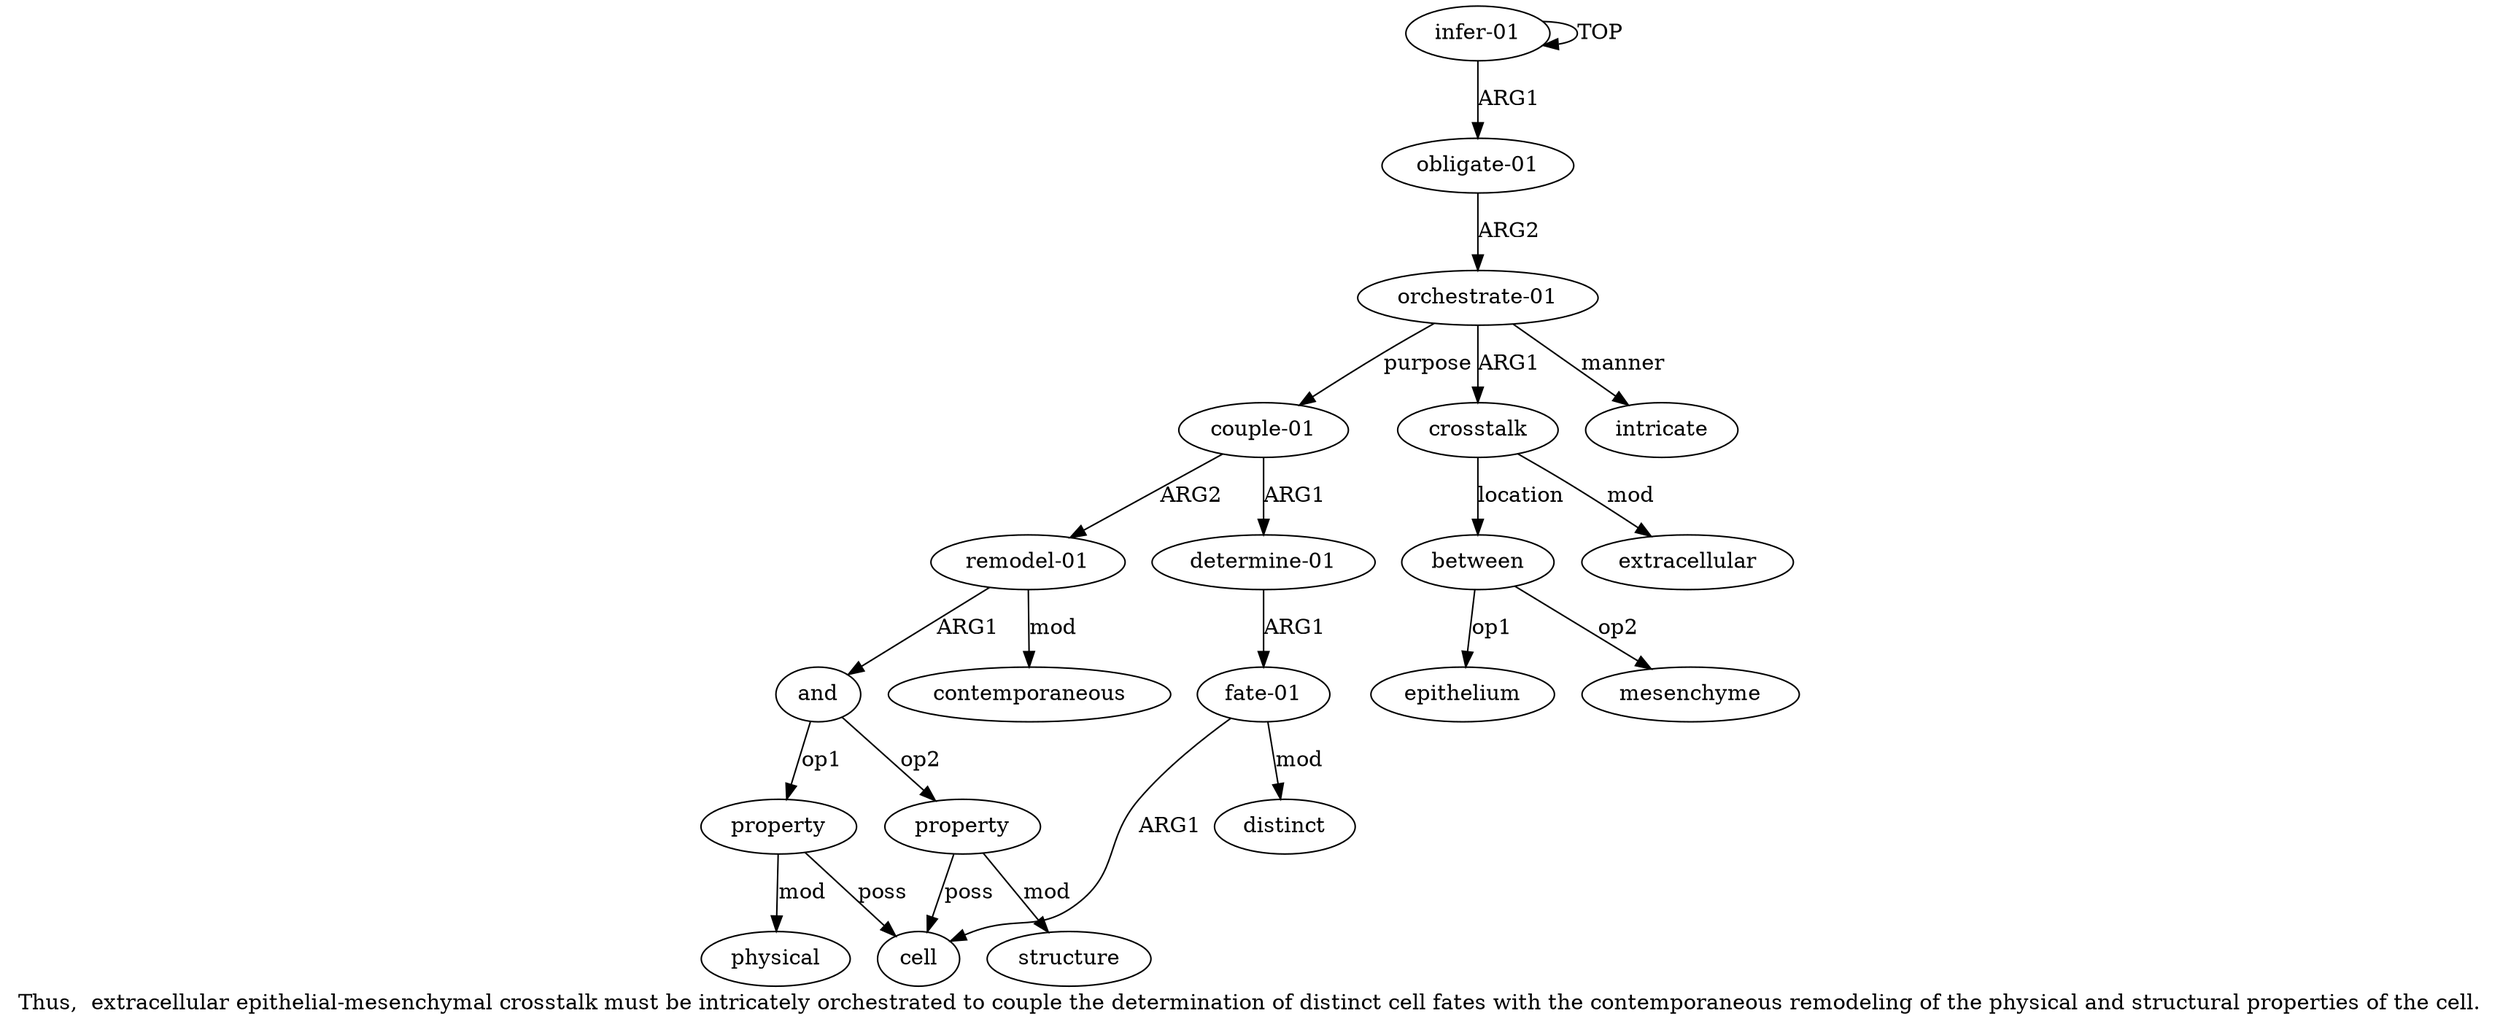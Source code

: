 digraph  {
	graph [label="Thus,  extracellular epithelial-mesenchymal crosstalk must be intricately orchestrated to couple the determination of distinct cell \
fates with the contemporaneous remodeling of the physical and structural properties of the cell."];
	node [label="\N"];
	a15	 [color=black,
		gold_ind=15,
		gold_label=and,
		label=and,
		test_ind=15,
		test_label=and];
	a16	 [color=black,
		gold_ind=16,
		gold_label=property,
		label=property,
		test_ind=16,
		test_label=property];
	a15 -> a16 [key=0,
	color=black,
	gold_label=op1,
	label=op1,
	test_label=op1];
a18 [color=black,
	gold_ind=18,
	gold_label=property,
	label=property,
	test_ind=18,
	test_label=property];
a15 -> a18 [key=0,
color=black,
gold_label=op2,
label=op2,
test_label=op2];
a14 [color=black,
gold_ind=14,
gold_label="remodel-01",
label="remodel-01",
test_ind=14,
test_label="remodel-01"];
a14 -> a15 [key=0,
color=black,
gold_label=ARG1,
label=ARG1,
test_label=ARG1];
a20 [color=black,
gold_ind=20,
gold_label=contemporaneous,
label=contemporaneous,
test_ind=20,
test_label=contemporaneous];
a14 -> a20 [key=0,
color=black,
gold_label=mod,
label=mod,
test_label=mod];
a17 [color=black,
gold_ind=17,
gold_label=physical,
label=physical,
test_ind=17,
test_label=physical];
a16 -> a17 [key=0,
color=black,
gold_label=mod,
label=mod,
test_label=mod];
a12 [color=black,
gold_ind=12,
gold_label=cell,
label=cell,
test_ind=12,
test_label=cell];
a16 -> a12 [key=0,
color=black,
gold_label=poss,
label=poss,
test_label=poss];
a11 [color=black,
gold_ind=11,
gold_label="fate-01",
label="fate-01",
test_ind=11,
test_label="fate-01"];
a13 [color=black,
gold_ind=13,
gold_label=distinct,
label=distinct,
test_ind=13,
test_label=distinct];
a11 -> a13 [key=0,
color=black,
gold_label=mod,
label=mod,
test_label=mod];
a11 -> a12 [key=0,
color=black,
gold_label=ARG1,
label=ARG1,
test_label=ARG1];
a10 [color=black,
gold_ind=10,
gold_label="determine-01",
label="determine-01",
test_ind=10,
test_label="determine-01"];
a10 -> a11 [key=0,
color=black,
gold_label=ARG1,
label=ARG1,
test_label=ARG1];
a19 [color=black,
gold_ind=19,
gold_label=structure,
label=structure,
test_ind=19,
test_label=structure];
a18 -> a12 [key=0,
color=black,
gold_label=poss,
label=poss,
test_label=poss];
a18 -> a19 [key=0,
color=black,
gold_label=mod,
label=mod,
test_label=mod];
a1 [color=black,
gold_ind=1,
gold_label="obligate-01",
label="obligate-01",
test_ind=1,
test_label="obligate-01"];
a2 [color=black,
gold_ind=2,
gold_label="orchestrate-01",
label="orchestrate-01",
test_ind=2,
test_label="orchestrate-01"];
a1 -> a2 [key=0,
color=black,
gold_label=ARG2,
label=ARG2,
test_label=ARG2];
a0 [color=black,
gold_ind=0,
gold_label="infer-01",
label="infer-01",
test_ind=0,
test_label="infer-01"];
a0 -> a1 [key=0,
color=black,
gold_label=ARG1,
label=ARG1,
test_label=ARG1];
a0 -> a0 [key=0,
color=black,
gold_label=TOP,
label=TOP,
test_label=TOP];
a3 [color=black,
gold_ind=3,
gold_label=crosstalk,
label=crosstalk,
test_ind=3,
test_label=crosstalk];
a5 [color=black,
gold_ind=5,
gold_label=between,
label=between,
test_ind=5,
test_label=between];
a3 -> a5 [key=0,
color=black,
gold_label=location,
label=location,
test_label=location];
a4 [color=black,
gold_ind=4,
gold_label=extracellular,
label=extracellular,
test_ind=4,
test_label=extracellular];
a3 -> a4 [key=0,
color=black,
gold_label=mod,
label=mod,
test_label=mod];
a2 -> a3 [key=0,
color=black,
gold_label=ARG1,
label=ARG1,
test_label=ARG1];
a9 [color=black,
gold_ind=9,
gold_label="couple-01",
label="couple-01",
test_ind=9,
test_label="couple-01"];
a2 -> a9 [key=0,
color=black,
gold_label=purpose,
label=purpose,
test_label=purpose];
a8 [color=black,
gold_ind=8,
gold_label=intricate,
label=intricate,
test_ind=8,
test_label=intricate];
a2 -> a8 [key=0,
color=black,
gold_label=manner,
label=manner,
test_label=manner];
a7 [color=black,
gold_ind=7,
gold_label=mesenchyme,
label=mesenchyme,
test_ind=7,
test_label=mesenchyme];
a5 -> a7 [key=0,
color=black,
gold_label=op2,
label=op2,
test_label=op2];
a6 [color=black,
gold_ind=6,
gold_label=epithelium,
label=epithelium,
test_ind=6,
test_label=epithelium];
a5 -> a6 [key=0,
color=black,
gold_label=op1,
label=op1,
test_label=op1];
a9 -> a14 [key=0,
color=black,
gold_label=ARG2,
label=ARG2,
test_label=ARG2];
a9 -> a10 [key=0,
color=black,
gold_label=ARG1,
label=ARG1,
test_label=ARG1];
}
